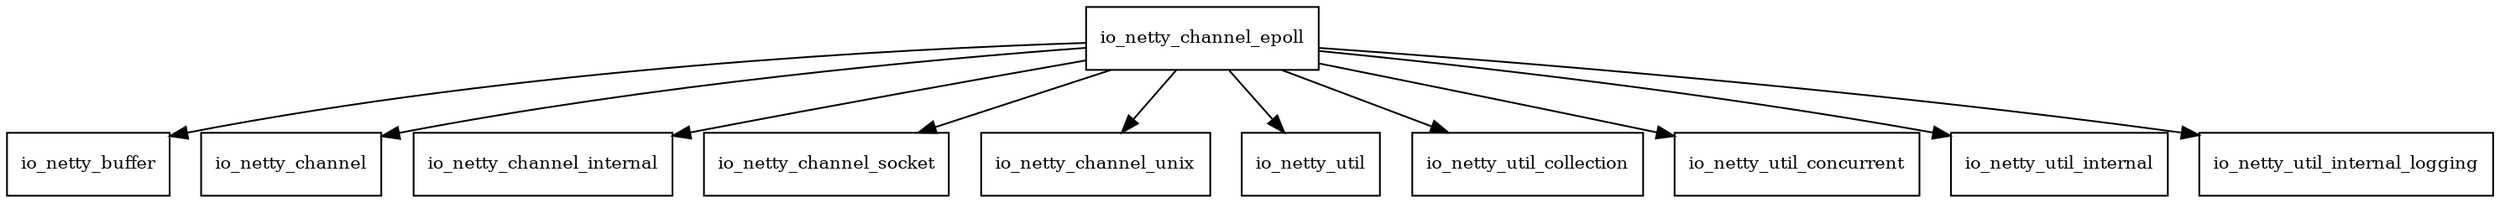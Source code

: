 digraph netty_transport_native_epoll_4_1_33_Final_linux_x86_64_package_dependencies {
  node [shape = box, fontsize=10.0];
  io_netty_channel_epoll -> io_netty_buffer;
  io_netty_channel_epoll -> io_netty_channel;
  io_netty_channel_epoll -> io_netty_channel_internal;
  io_netty_channel_epoll -> io_netty_channel_socket;
  io_netty_channel_epoll -> io_netty_channel_unix;
  io_netty_channel_epoll -> io_netty_util;
  io_netty_channel_epoll -> io_netty_util_collection;
  io_netty_channel_epoll -> io_netty_util_concurrent;
  io_netty_channel_epoll -> io_netty_util_internal;
  io_netty_channel_epoll -> io_netty_util_internal_logging;
}
